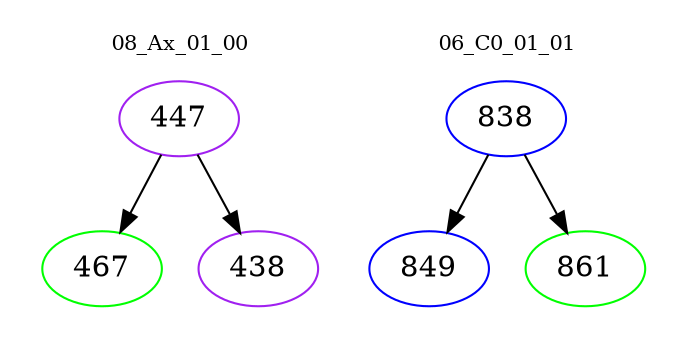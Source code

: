 digraph{
subgraph cluster_0 {
color = white
label = "08_Ax_01_00";
fontsize=10;
T0_447 [label="447", color="purple"]
T0_447 -> T0_467 [color="black"]
T0_467 [label="467", color="green"]
T0_447 -> T0_438 [color="black"]
T0_438 [label="438", color="purple"]
}
subgraph cluster_1 {
color = white
label = "06_C0_01_01";
fontsize=10;
T1_838 [label="838", color="blue"]
T1_838 -> T1_849 [color="black"]
T1_849 [label="849", color="blue"]
T1_838 -> T1_861 [color="black"]
T1_861 [label="861", color="green"]
}
}
